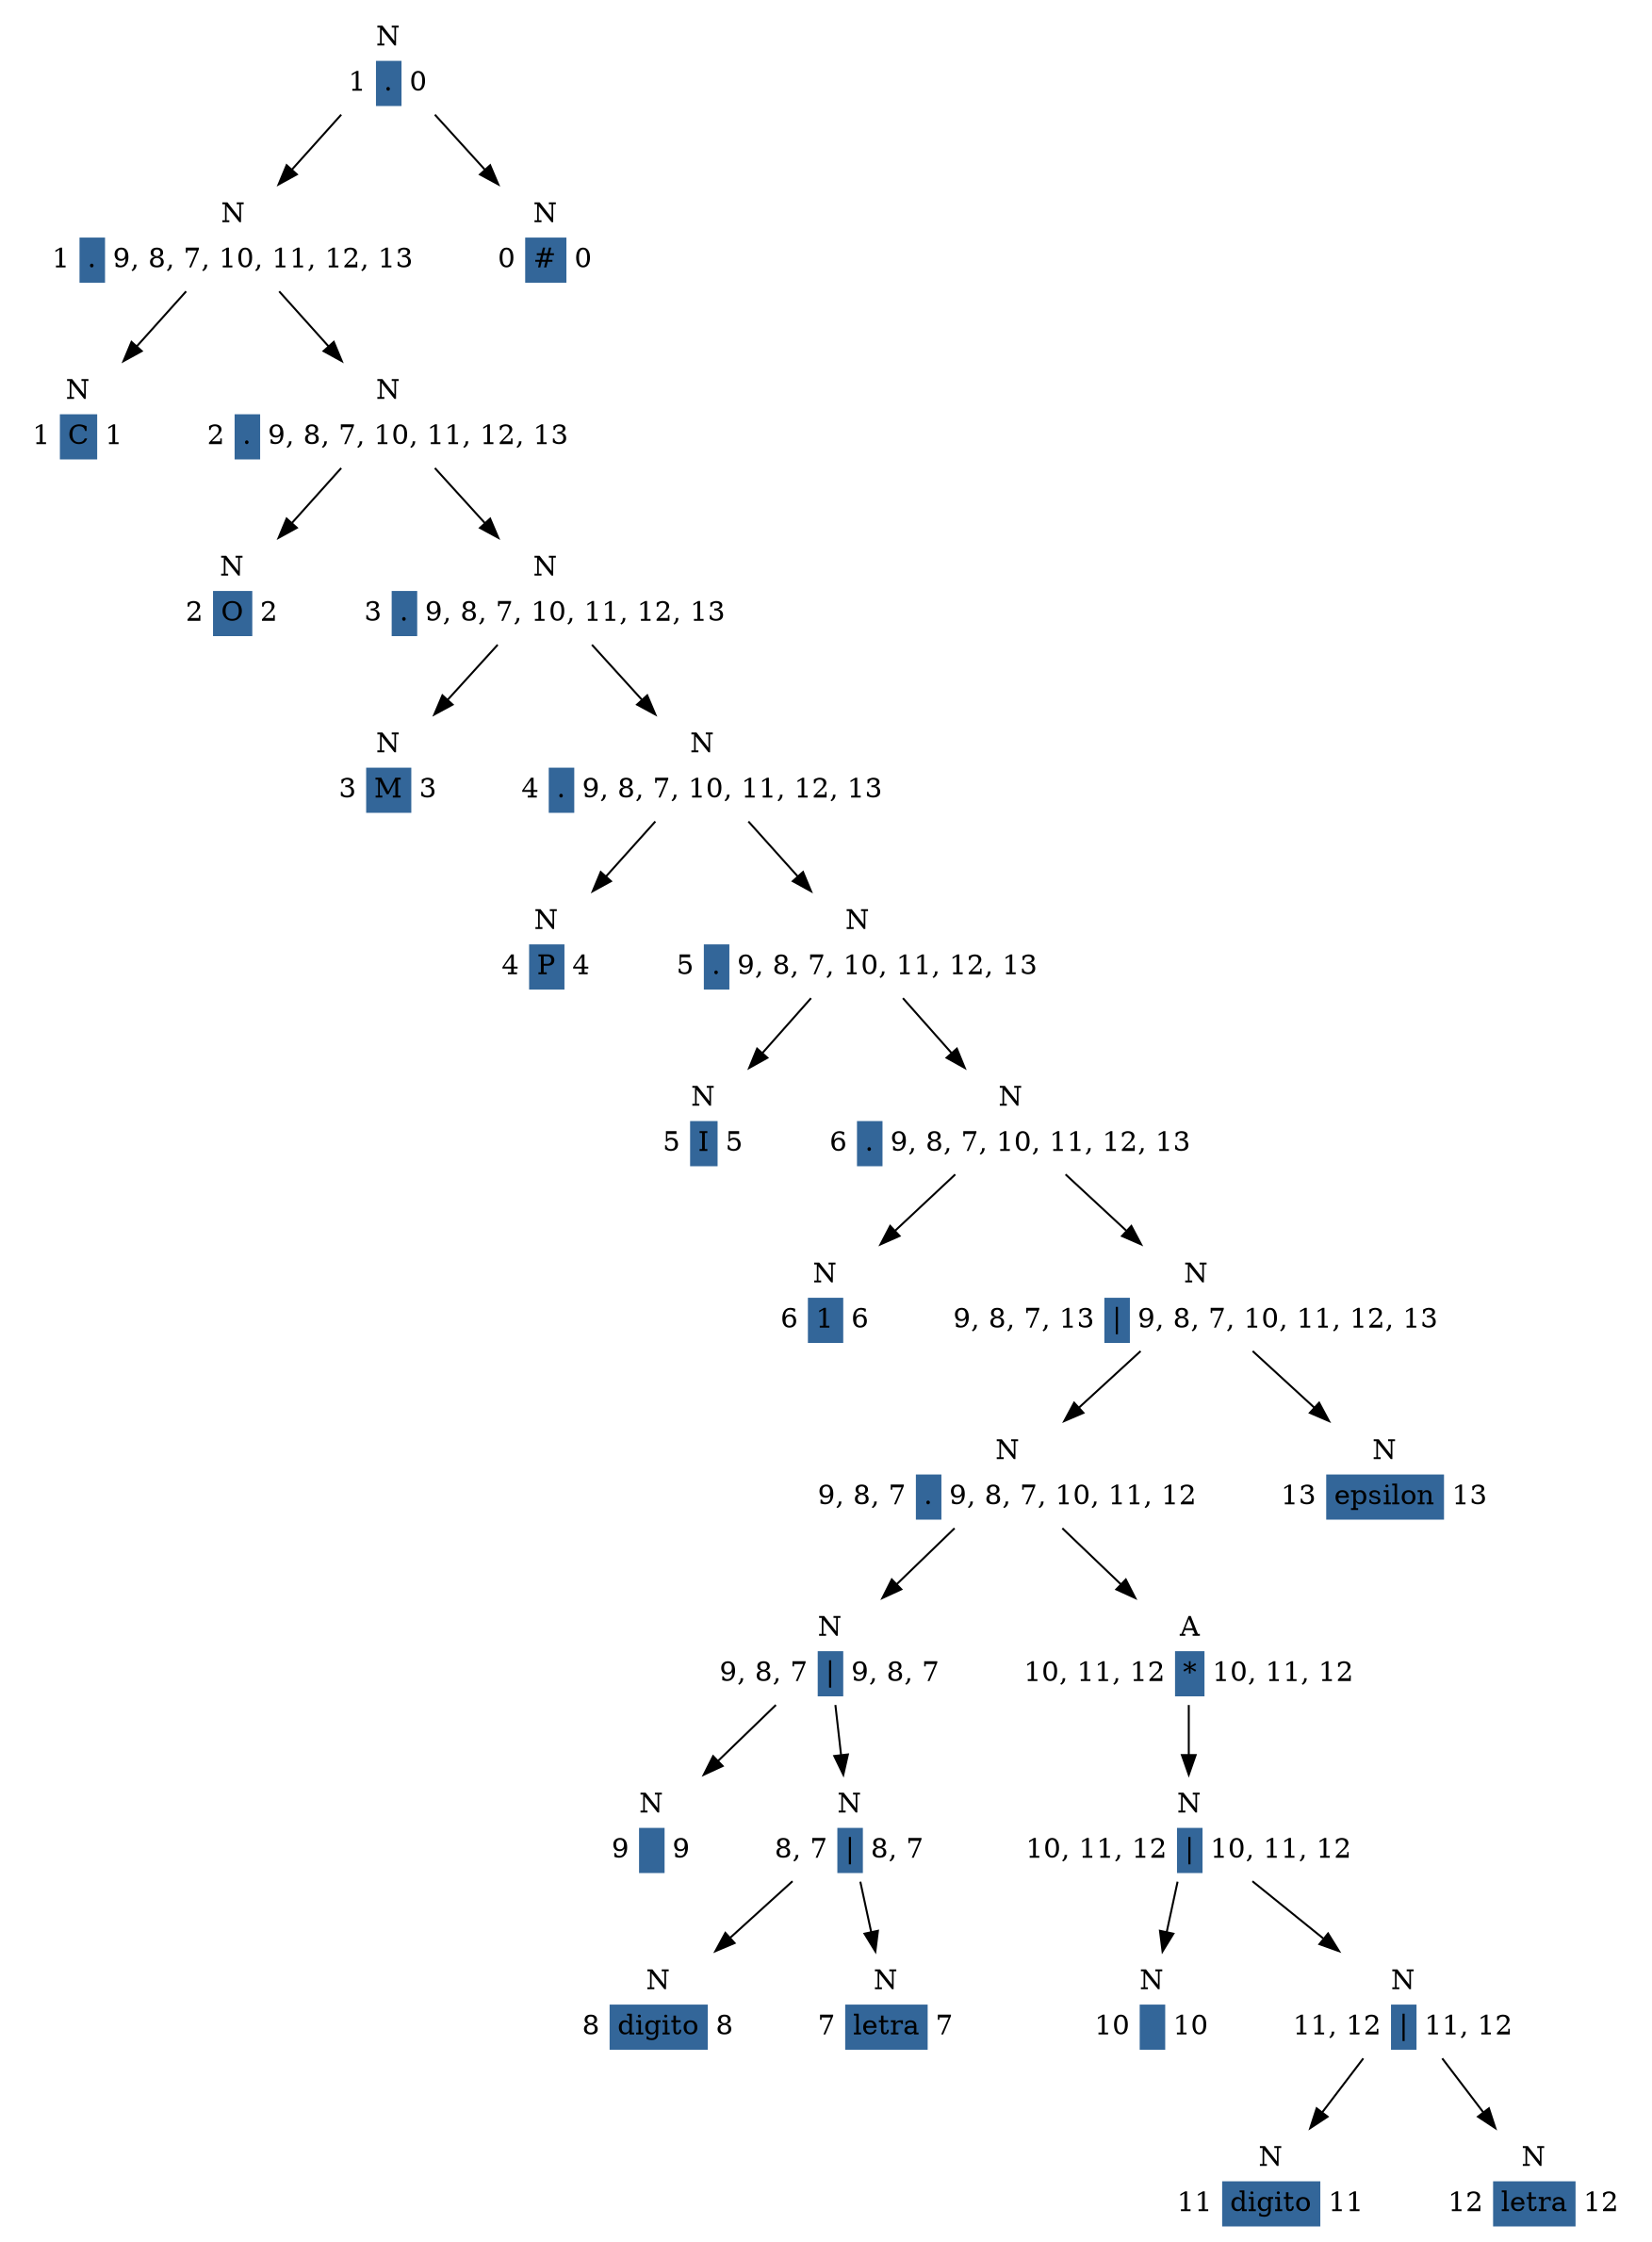 digraph G{
Nodo27[shape=none label=<<table border="0" cellpadding="4" cellspacing="0">
<tr>
<td colspan="3">N</td>
</tr><tr><td>1</td><td bgcolor="#336699">.</td><td>0</td>
</tr>
</table>>];Nodo27->Nodo25
Nodo27->Nodo26
Nodo25[shape=none label=<<table border="0" cellpadding="4" cellspacing="0">
<tr>
<td colspan="3">N</td>
</tr><tr><td>1</td><td bgcolor="#336699">.</td><td>9, 8, 7, 10, 11, 12, 13</td>
</tr>
</table>>];Nodo25->Nodo0
Nodo25->Nodo24
Nodo0[shape=none label=<<table border="0" cellpadding="4" cellspacing="0">
<tr>
<td colspan="3">N</td>
</tr><tr><td>1</td><td bgcolor="#336699">C</td><td>1</td>
</tr>
</table>>];Nodo24[shape=none label=<<table border="0" cellpadding="4" cellspacing="0">
<tr>
<td colspan="3">N</td>
</tr><tr><td>2</td><td bgcolor="#336699">.</td><td>9, 8, 7, 10, 11, 12, 13</td>
</tr>
</table>>];Nodo24->Nodo1
Nodo24->Nodo23
Nodo1[shape=none label=<<table border="0" cellpadding="4" cellspacing="0">
<tr>
<td colspan="3">N</td>
</tr><tr><td>2</td><td bgcolor="#336699">O</td><td>2</td>
</tr>
</table>>];Nodo23[shape=none label=<<table border="0" cellpadding="4" cellspacing="0">
<tr>
<td colspan="3">N</td>
</tr><tr><td>3</td><td bgcolor="#336699">.</td><td>9, 8, 7, 10, 11, 12, 13</td>
</tr>
</table>>];Nodo23->Nodo2
Nodo23->Nodo22
Nodo2[shape=none label=<<table border="0" cellpadding="4" cellspacing="0">
<tr>
<td colspan="3">N</td>
</tr><tr><td>3</td><td bgcolor="#336699">M</td><td>3</td>
</tr>
</table>>];Nodo22[shape=none label=<<table border="0" cellpadding="4" cellspacing="0">
<tr>
<td colspan="3">N</td>
</tr><tr><td>4</td><td bgcolor="#336699">.</td><td>9, 8, 7, 10, 11, 12, 13</td>
</tr>
</table>>];Nodo22->Nodo3
Nodo22->Nodo21
Nodo3[shape=none label=<<table border="0" cellpadding="4" cellspacing="0">
<tr>
<td colspan="3">N</td>
</tr><tr><td>4</td><td bgcolor="#336699">P</td><td>4</td>
</tr>
</table>>];Nodo21[shape=none label=<<table border="0" cellpadding="4" cellspacing="0">
<tr>
<td colspan="3">N</td>
</tr><tr><td>5</td><td bgcolor="#336699">.</td><td>9, 8, 7, 10, 11, 12, 13</td>
</tr>
</table>>];Nodo21->Nodo4
Nodo21->Nodo20
Nodo4[shape=none label=<<table border="0" cellpadding="4" cellspacing="0">
<tr>
<td colspan="3">N</td>
</tr><tr><td>5</td><td bgcolor="#336699">I</td><td>5</td>
</tr>
</table>>];Nodo20[shape=none label=<<table border="0" cellpadding="4" cellspacing="0">
<tr>
<td colspan="3">N</td>
</tr><tr><td>6</td><td bgcolor="#336699">.</td><td>9, 8, 7, 10, 11, 12, 13</td>
</tr>
</table>>];Nodo20->Nodo5
Nodo20->Nodo18
Nodo5[shape=none label=<<table border="0" cellpadding="4" cellspacing="0">
<tr>
<td colspan="3">N</td>
</tr><tr><td>6</td><td bgcolor="#336699">1</td><td>6</td>
</tr>
</table>>];Nodo18[shape=none label=<<table border="0" cellpadding="4" cellspacing="0">
<tr>
<td colspan="3">N</td>
</tr><tr><td>9, 8, 7, 13</td><td bgcolor="#336699">|</td><td>9, 8, 7, 10, 11, 12, 13</td>
</tr>
</table>>];Nodo18->Nodo11
Nodo18->Nodo19
Nodo11[shape=none label=<<table border="0" cellpadding="4" cellspacing="0">
<tr>
<td colspan="3">N</td>
</tr><tr><td>9, 8, 7</td><td bgcolor="#336699">.</td><td>9, 8, 7, 10, 11, 12</td>
</tr>
</table>>];Nodo11->Nodo10
Nodo11->Nodo12
Nodo10[shape=none label=<<table border="0" cellpadding="4" cellspacing="0">
<tr>
<td colspan="3">N</td>
</tr><tr><td>9, 8, 7</td><td bgcolor="#336699">|</td><td>9, 8, 7</td>
</tr>
</table>>];Nodo10->Nodo9
Nodo10->Nodo8
Nodo9[shape=none label=<<table border="0" cellpadding="4" cellspacing="0">
<tr>
<td colspan="3">N</td>
</tr><tr><td>9</td><td bgcolor="#336699"> </td><td>9</td>
</tr>
</table>>];Nodo8[shape=none label=<<table border="0" cellpadding="4" cellspacing="0">
<tr>
<td colspan="3">N</td>
</tr><tr><td>8, 7</td><td bgcolor="#336699">|</td><td>8, 7</td>
</tr>
</table>>];Nodo8->Nodo7
Nodo8->Nodo6
Nodo7[shape=none label=<<table border="0" cellpadding="4" cellspacing="0">
<tr>
<td colspan="3">N</td>
</tr><tr><td>8</td><td bgcolor="#336699">digito</td><td>8</td>
</tr>
</table>>];Nodo6[shape=none label=<<table border="0" cellpadding="4" cellspacing="0">
<tr>
<td colspan="3">N</td>
</tr><tr><td>7</td><td bgcolor="#336699">letra</td><td>7</td>
</tr>
</table>>];Nodo12[shape=none label=<<table border="0" cellpadding="4" cellspacing="0">
<tr>
<td colspan="3">A</td>
</tr><tr><td>10, 11, 12</td><td bgcolor="#336699">*</td><td>10, 11, 12</td>
</tr>
</table>>];Nodo12->Nodo13
Nodo13[shape=none label=<<table border="0" cellpadding="4" cellspacing="0">
<tr>
<td colspan="3">N</td>
</tr><tr><td>10, 11, 12</td><td bgcolor="#336699">|</td><td>10, 11, 12</td>
</tr>
</table>>];Nodo13->Nodo14
Nodo13->Nodo15
Nodo14[shape=none label=<<table border="0" cellpadding="4" cellspacing="0">
<tr>
<td colspan="3">N</td>
</tr><tr><td>10</td><td bgcolor="#336699"> </td><td>10</td>
</tr>
</table>>];Nodo15[shape=none label=<<table border="0" cellpadding="4" cellspacing="0">
<tr>
<td colspan="3">N</td>
</tr><tr><td>11, 12</td><td bgcolor="#336699">|</td><td>11, 12</td>
</tr>
</table>>];Nodo15->Nodo16
Nodo15->Nodo17
Nodo16[shape=none label=<<table border="0" cellpadding="4" cellspacing="0">
<tr>
<td colspan="3">N</td>
</tr><tr><td>11</td><td bgcolor="#336699">digito</td><td>11</td>
</tr>
</table>>];Nodo17[shape=none label=<<table border="0" cellpadding="4" cellspacing="0">
<tr>
<td colspan="3">N</td>
</tr><tr><td>12</td><td bgcolor="#336699">letra</td><td>12</td>
</tr>
</table>>];Nodo19[shape=none label=<<table border="0" cellpadding="4" cellspacing="0">
<tr>
<td colspan="3">N</td>
</tr><tr><td>13</td><td bgcolor="#336699">epsilon</td><td>13</td>
</tr>
</table>>];Nodo26[shape=none label=<<table border="0" cellpadding="4" cellspacing="0">
<tr>
<td colspan="3">N</td>
</tr><tr><td>0</td><td bgcolor="#336699">#</td><td>0</td>
</tr>
</table>>];
}